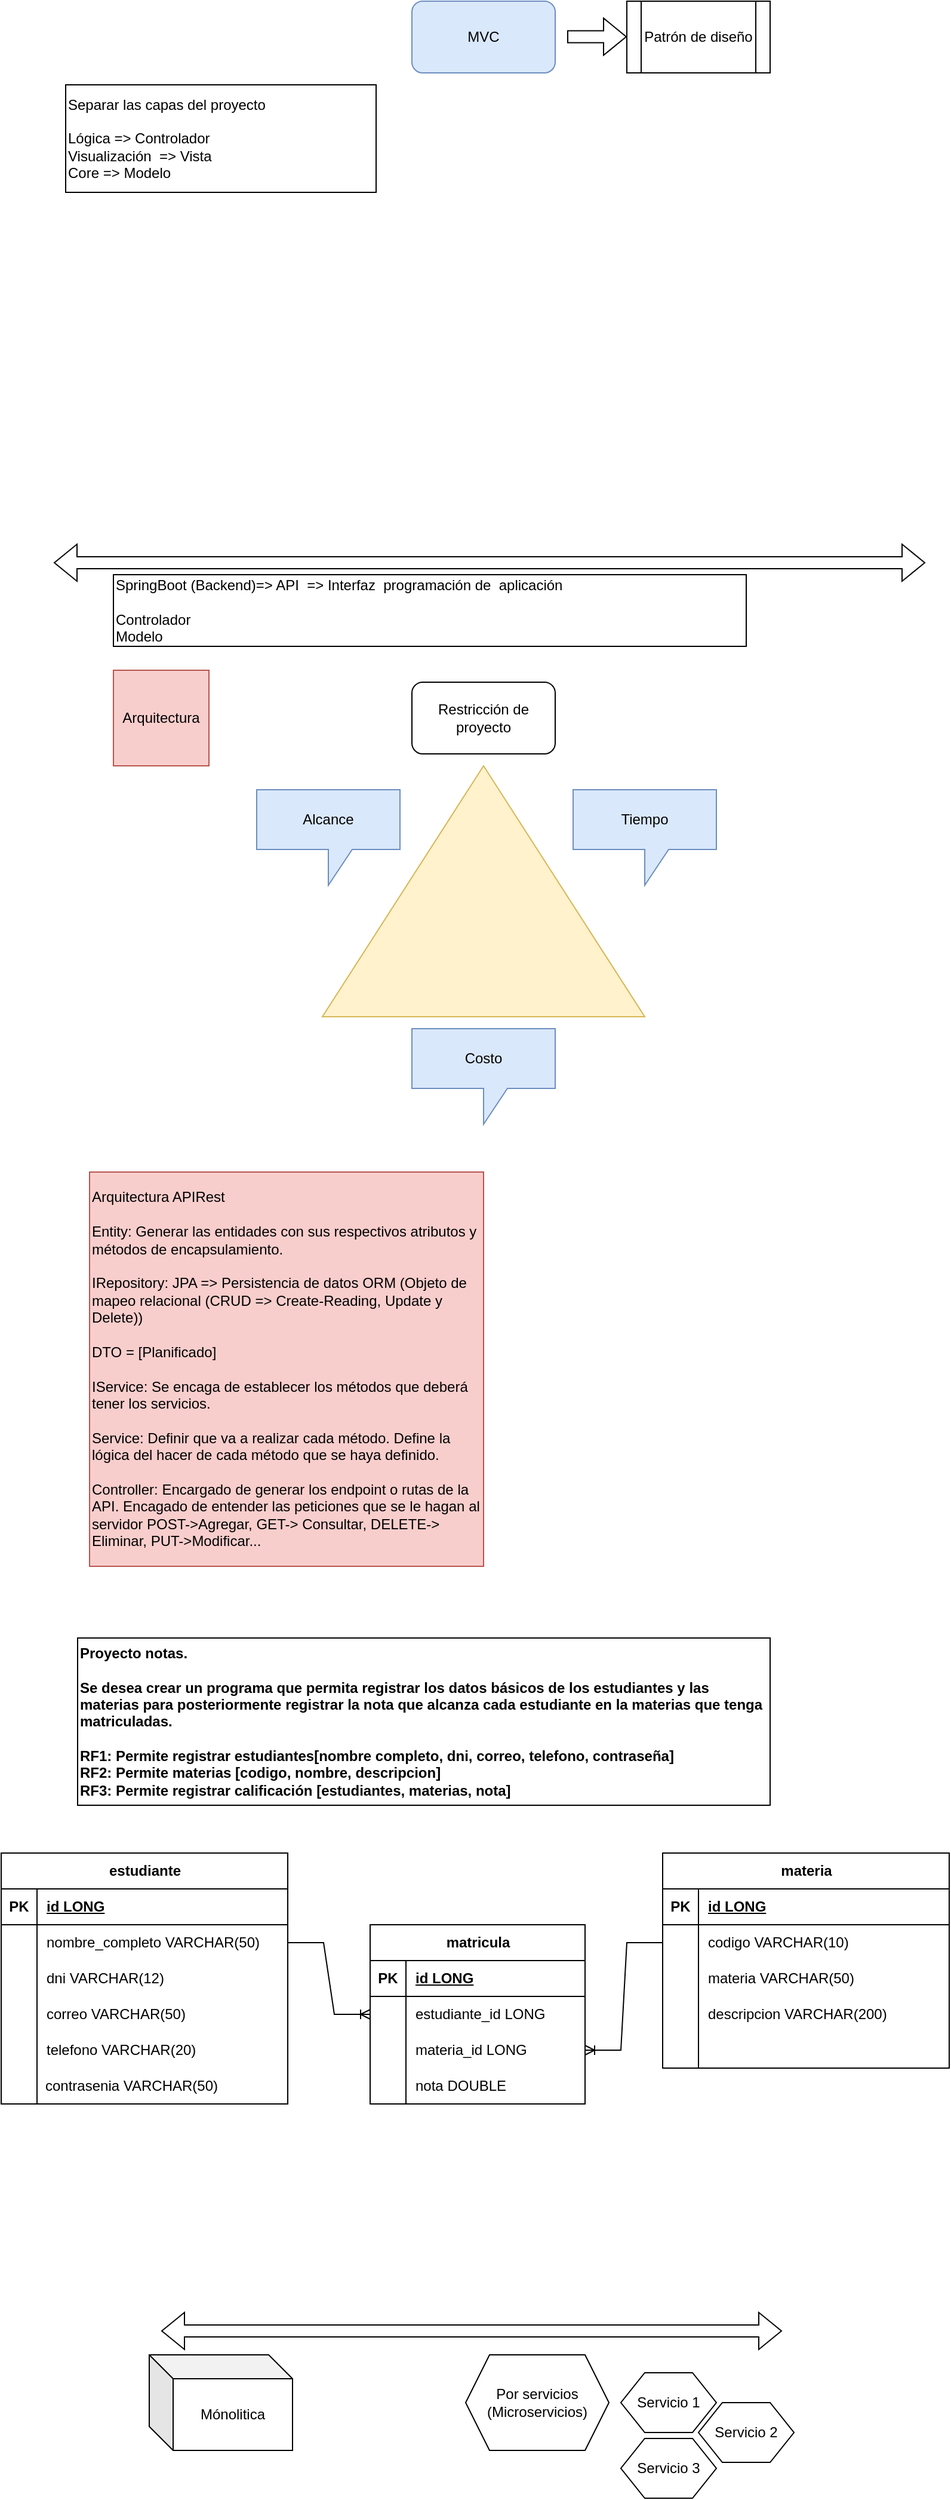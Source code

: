 <mxfile version="21.6.5" type="gitlab">
  <diagram name="Page-1" id="7lAIiiJx6JvmHaxcug1v">
    <mxGraphModel dx="1185" dy="425" grid="1" gridSize="10" guides="1" tooltips="1" connect="1" arrows="1" fold="1" page="1" pageScale="1" pageWidth="850" pageHeight="1100" math="0" shadow="0">
      <root>
        <mxCell id="0" />
        <mxCell id="1" parent="0" />
        <mxCell id="TRdgLWMIIoHeJco8LYhk-1" value="MVC" style="rounded=1;whiteSpace=wrap;html=1;fillColor=#dae8fc;strokeColor=#6c8ebf;" vertex="1" parent="1">
          <mxGeometry x="370" y="80" width="120" height="60" as="geometry" />
        </mxCell>
        <mxCell id="TRdgLWMIIoHeJco8LYhk-2" value="Patrón de diseño" style="shape=process;whiteSpace=wrap;html=1;backgroundOutline=1;" vertex="1" parent="1">
          <mxGeometry x="550" y="80" width="120" height="60" as="geometry" />
        </mxCell>
        <mxCell id="TRdgLWMIIoHeJco8LYhk-3" value="" style="shape=flexArrow;endArrow=classic;html=1;rounded=0;" edge="1" parent="1">
          <mxGeometry width="50" height="50" relative="1" as="geometry">
            <mxPoint x="500" y="109.71" as="sourcePoint" />
            <mxPoint x="550" y="109.71" as="targetPoint" />
          </mxGeometry>
        </mxCell>
        <mxCell id="TRdgLWMIIoHeJco8LYhk-4" value="Separar las capas del proyecto&lt;br&gt;&lt;br&gt;Lógica =&amp;gt; Controlador&lt;br&gt;Visualización&amp;nbsp; =&amp;gt; Vista&lt;br&gt;Core =&amp;gt; Modelo" style="rounded=0;whiteSpace=wrap;html=1;align=left;" vertex="1" parent="1">
          <mxGeometry x="80" y="150" width="260" height="90" as="geometry" />
        </mxCell>
        <mxCell id="TRdgLWMIIoHeJco8LYhk-5" value="" style="shape=image;verticalLabelPosition=bottom;labelBackgroundColor=default;verticalAlign=top;aspect=fixed;imageAspect=0;image=https://desarrolloweb.com/archivoimg/general/2758.jpg;" vertex="1" parent="1">
          <mxGeometry x="350" y="150" width="430" height="333.25" as="geometry" />
        </mxCell>
        <mxCell id="TRdgLWMIIoHeJco8LYhk-6" value="" style="shape=flexArrow;endArrow=classic;startArrow=classic;html=1;rounded=0;" edge="1" parent="1">
          <mxGeometry width="100" height="100" relative="1" as="geometry">
            <mxPoint x="70" y="550" as="sourcePoint" />
            <mxPoint x="800" y="550" as="targetPoint" />
          </mxGeometry>
        </mxCell>
        <mxCell id="TRdgLWMIIoHeJco8LYhk-7" value="&lt;div style=&quot;&quot;&gt;&lt;span style=&quot;background-color: initial;&quot;&gt;SpringBoot (Backend)=&amp;gt; API&amp;nbsp; =&amp;gt; Interfaz&amp;nbsp; programación de&amp;nbsp; aplicación&lt;/span&gt;&lt;/div&gt;&amp;nbsp;&lt;br&gt;Controlador&amp;nbsp;&lt;br&gt;Modelo" style="rounded=0;whiteSpace=wrap;html=1;align=left;" vertex="1" parent="1">
          <mxGeometry x="120" y="560" width="530" height="60" as="geometry" />
        </mxCell>
        <mxCell id="TRdgLWMIIoHeJco8LYhk-8" value="Arquitectura" style="whiteSpace=wrap;html=1;aspect=fixed;fillColor=#f8cecc;strokeColor=#b85450;" vertex="1" parent="1">
          <mxGeometry x="120" y="640" width="80" height="80" as="geometry" />
        </mxCell>
        <mxCell id="TRdgLWMIIoHeJco8LYhk-9" value="" style="triangle;whiteSpace=wrap;html=1;rotation=-90;fillColor=#fff2cc;strokeColor=#d6b656;" vertex="1" parent="1">
          <mxGeometry x="325" y="690" width="210" height="270" as="geometry" />
        </mxCell>
        <mxCell id="TRdgLWMIIoHeJco8LYhk-10" value="Tiempo" style="shape=callout;whiteSpace=wrap;html=1;perimeter=calloutPerimeter;fillColor=#dae8fc;strokeColor=#6c8ebf;" vertex="1" parent="1">
          <mxGeometry x="505" y="740" width="120" height="80" as="geometry" />
        </mxCell>
        <mxCell id="TRdgLWMIIoHeJco8LYhk-11" value="Costo" style="shape=callout;whiteSpace=wrap;html=1;perimeter=calloutPerimeter;fillColor=#dae8fc;strokeColor=#6c8ebf;" vertex="1" parent="1">
          <mxGeometry x="370" y="940" width="120" height="80" as="geometry" />
        </mxCell>
        <mxCell id="TRdgLWMIIoHeJco8LYhk-12" value="Alcance" style="shape=callout;whiteSpace=wrap;html=1;perimeter=calloutPerimeter;fillColor=#dae8fc;strokeColor=#6c8ebf;" vertex="1" parent="1">
          <mxGeometry x="240" y="740" width="120" height="80" as="geometry" />
        </mxCell>
        <mxCell id="TRdgLWMIIoHeJco8LYhk-13" value="Restricción de proyecto" style="rounded=1;whiteSpace=wrap;html=1;" vertex="1" parent="1">
          <mxGeometry x="370" y="650" width="120" height="60" as="geometry" />
        </mxCell>
        <mxCell id="TRdgLWMIIoHeJco8LYhk-14" value="Arquitectura APIRest&lt;br&gt;&lt;br&gt;Entity: Generar las entidades con sus respectivos atributos y métodos de encapsulamiento.&lt;br&gt;&lt;br&gt;IRepository: JPA =&amp;gt; Persistencia de datos ORM (Objeto de mapeo relacional (CRUD =&amp;gt; Create-Reading, Update y Delete))&lt;br&gt;&lt;br&gt;DTO = [Planificado]&lt;br&gt;&lt;br&gt;IService: Se encaga de establecer los métodos que deberá tener los servicios.&lt;br&gt;&lt;br&gt;Service: Definir que va a realizar cada método. Define la lógica del hacer de cada método que se haya definido.&lt;br&gt;&lt;br&gt;Controller: Encargado de generar los endpoint o rutas de la API. Encagado de entender las peticiones que se le hagan al servidor POST-&amp;gt;Agregar, GET-&amp;gt; Consultar, DELETE-&amp;gt; Eliminar, PUT-&amp;gt;Modificar..." style="whiteSpace=wrap;html=1;aspect=fixed;fillColor=#f8cecc;strokeColor=#b85450;align=left;" vertex="1" parent="1">
          <mxGeometry x="100" y="1060" width="330" height="330" as="geometry" />
        </mxCell>
        <mxCell id="TRdgLWMIIoHeJco8LYhk-15" value="" style="shape=flexArrow;endArrow=classic;startArrow=classic;html=1;rounded=0;" edge="1" parent="1">
          <mxGeometry width="100" height="100" relative="1" as="geometry">
            <mxPoint x="160" y="2030" as="sourcePoint" />
            <mxPoint x="680" y="2030" as="targetPoint" />
          </mxGeometry>
        </mxCell>
        <mxCell id="TRdgLWMIIoHeJco8LYhk-16" value="Mónolitica" style="shape=cube;whiteSpace=wrap;html=1;boundedLbl=1;backgroundOutline=1;darkOpacity=0.05;darkOpacity2=0.1;" vertex="1" parent="1">
          <mxGeometry x="150" y="2050" width="120" height="80" as="geometry" />
        </mxCell>
        <mxCell id="TRdgLWMIIoHeJco8LYhk-17" value="Por servicios&lt;br&gt;(Microservicios)" style="shape=hexagon;perimeter=hexagonPerimeter2;whiteSpace=wrap;html=1;fixedSize=1;" vertex="1" parent="1">
          <mxGeometry x="415" y="2050" width="120" height="80" as="geometry" />
        </mxCell>
        <mxCell id="TRdgLWMIIoHeJco8LYhk-18" value="Servicio 1" style="shape=hexagon;perimeter=hexagonPerimeter2;whiteSpace=wrap;html=1;fixedSize=1;" vertex="1" parent="1">
          <mxGeometry x="545" y="2065" width="80" height="50" as="geometry" />
        </mxCell>
        <mxCell id="TRdgLWMIIoHeJco8LYhk-19" value="Servicio 2" style="shape=hexagon;perimeter=hexagonPerimeter2;whiteSpace=wrap;html=1;fixedSize=1;" vertex="1" parent="1">
          <mxGeometry x="610" y="2090" width="80" height="50" as="geometry" />
        </mxCell>
        <mxCell id="TRdgLWMIIoHeJco8LYhk-20" value="Servicio 3" style="shape=hexagon;perimeter=hexagonPerimeter2;whiteSpace=wrap;html=1;fixedSize=1;" vertex="1" parent="1">
          <mxGeometry x="545" y="2120" width="80" height="50" as="geometry" />
        </mxCell>
        <mxCell id="TRdgLWMIIoHeJco8LYhk-21" value="&lt;div&gt;&lt;b&gt;Proyecto notas.&lt;/b&gt;&lt;/div&gt;&lt;div&gt;&lt;b&gt;&lt;br&gt;&lt;/b&gt;&lt;/div&gt;&lt;div&gt;&lt;b&gt;Se desea crear un programa que permita registrar los datos básicos de los estudiantes y las materias para posteriormente registrar la nota que alcanza cada estudiante en la materias que tenga matriculadas.&lt;/b&gt;&lt;/div&gt;&lt;div&gt;&lt;b&gt;&lt;br&gt;&lt;/b&gt;&lt;/div&gt;&lt;div&gt;&lt;b&gt;RF1: Permite registrar estudiantes[nombre completo, dni, correo, telefono, contraseña]&lt;/b&gt;&lt;/div&gt;&lt;div&gt;&lt;b&gt;RF2: Permite materias [codigo, nombre, descripcion]&lt;/b&gt;&lt;/div&gt;&lt;div&gt;&lt;b&gt;RF3: Permite registrar calificación [estudiantes, materias, nota]&amp;nbsp;&lt;/b&gt;&lt;/div&gt;" style="rounded=0;whiteSpace=wrap;html=1;align=left;" vertex="1" parent="1">
          <mxGeometry x="90" y="1450" width="580" height="140" as="geometry" />
        </mxCell>
        <mxCell id="TRdgLWMIIoHeJco8LYhk-22" value="estudiante" style="shape=table;startSize=30;container=1;collapsible=1;childLayout=tableLayout;fixedRows=1;rowLines=0;fontStyle=1;align=center;resizeLast=1;html=1;" vertex="1" parent="1">
          <mxGeometry x="26" y="1630" width="240" height="210" as="geometry" />
        </mxCell>
        <mxCell id="TRdgLWMIIoHeJco8LYhk-23" value="" style="shape=tableRow;horizontal=0;startSize=0;swimlaneHead=0;swimlaneBody=0;fillColor=none;collapsible=0;dropTarget=0;points=[[0,0.5],[1,0.5]];portConstraint=eastwest;top=0;left=0;right=0;bottom=1;" vertex="1" parent="TRdgLWMIIoHeJco8LYhk-22">
          <mxGeometry y="30" width="240" height="30" as="geometry" />
        </mxCell>
        <mxCell id="TRdgLWMIIoHeJco8LYhk-24" value="PK" style="shape=partialRectangle;connectable=0;fillColor=none;top=0;left=0;bottom=0;right=0;fontStyle=1;overflow=hidden;whiteSpace=wrap;html=1;" vertex="1" parent="TRdgLWMIIoHeJco8LYhk-23">
          <mxGeometry width="30" height="30" as="geometry">
            <mxRectangle width="30" height="30" as="alternateBounds" />
          </mxGeometry>
        </mxCell>
        <mxCell id="TRdgLWMIIoHeJco8LYhk-25" value="id&amp;nbsp;LONG" style="shape=partialRectangle;connectable=0;fillColor=none;top=0;left=0;bottom=0;right=0;align=left;spacingLeft=6;fontStyle=5;overflow=hidden;whiteSpace=wrap;html=1;" vertex="1" parent="TRdgLWMIIoHeJco8LYhk-23">
          <mxGeometry x="30" width="210" height="30" as="geometry">
            <mxRectangle width="210" height="30" as="alternateBounds" />
          </mxGeometry>
        </mxCell>
        <mxCell id="TRdgLWMIIoHeJco8LYhk-26" value="" style="shape=tableRow;horizontal=0;startSize=0;swimlaneHead=0;swimlaneBody=0;fillColor=none;collapsible=0;dropTarget=0;points=[[0,0.5],[1,0.5]];portConstraint=eastwest;top=0;left=0;right=0;bottom=0;" vertex="1" parent="TRdgLWMIIoHeJco8LYhk-22">
          <mxGeometry y="60" width="240" height="30" as="geometry" />
        </mxCell>
        <mxCell id="TRdgLWMIIoHeJco8LYhk-27" value="" style="shape=partialRectangle;connectable=0;fillColor=none;top=0;left=0;bottom=0;right=0;editable=1;overflow=hidden;whiteSpace=wrap;html=1;" vertex="1" parent="TRdgLWMIIoHeJco8LYhk-26">
          <mxGeometry width="30" height="30" as="geometry">
            <mxRectangle width="30" height="30" as="alternateBounds" />
          </mxGeometry>
        </mxCell>
        <mxCell id="TRdgLWMIIoHeJco8LYhk-28" value="nombre_completo VARCHAR(50)" style="shape=partialRectangle;connectable=0;fillColor=none;top=0;left=0;bottom=0;right=0;align=left;spacingLeft=6;overflow=hidden;whiteSpace=wrap;html=1;" vertex="1" parent="TRdgLWMIIoHeJco8LYhk-26">
          <mxGeometry x="30" width="210" height="30" as="geometry">
            <mxRectangle width="210" height="30" as="alternateBounds" />
          </mxGeometry>
        </mxCell>
        <mxCell id="TRdgLWMIIoHeJco8LYhk-29" value="" style="shape=tableRow;horizontal=0;startSize=0;swimlaneHead=0;swimlaneBody=0;fillColor=none;collapsible=0;dropTarget=0;points=[[0,0.5],[1,0.5]];portConstraint=eastwest;top=0;left=0;right=0;bottom=0;" vertex="1" parent="TRdgLWMIIoHeJco8LYhk-22">
          <mxGeometry y="90" width="240" height="30" as="geometry" />
        </mxCell>
        <mxCell id="TRdgLWMIIoHeJco8LYhk-30" value="" style="shape=partialRectangle;connectable=0;fillColor=none;top=0;left=0;bottom=0;right=0;editable=1;overflow=hidden;whiteSpace=wrap;html=1;" vertex="1" parent="TRdgLWMIIoHeJco8LYhk-29">
          <mxGeometry width="30" height="30" as="geometry">
            <mxRectangle width="30" height="30" as="alternateBounds" />
          </mxGeometry>
        </mxCell>
        <mxCell id="TRdgLWMIIoHeJco8LYhk-31" value="dni VARCHAR(12)" style="shape=partialRectangle;connectable=0;fillColor=none;top=0;left=0;bottom=0;right=0;align=left;spacingLeft=6;overflow=hidden;whiteSpace=wrap;html=1;" vertex="1" parent="TRdgLWMIIoHeJco8LYhk-29">
          <mxGeometry x="30" width="210" height="30" as="geometry">
            <mxRectangle width="210" height="30" as="alternateBounds" />
          </mxGeometry>
        </mxCell>
        <mxCell id="TRdgLWMIIoHeJco8LYhk-32" value="" style="shape=tableRow;horizontal=0;startSize=0;swimlaneHead=0;swimlaneBody=0;fillColor=none;collapsible=0;dropTarget=0;points=[[0,0.5],[1,0.5]];portConstraint=eastwest;top=0;left=0;right=0;bottom=0;" vertex="1" parent="TRdgLWMIIoHeJco8LYhk-22">
          <mxGeometry y="120" width="240" height="30" as="geometry" />
        </mxCell>
        <mxCell id="TRdgLWMIIoHeJco8LYhk-33" value="" style="shape=partialRectangle;connectable=0;fillColor=none;top=0;left=0;bottom=0;right=0;editable=1;overflow=hidden;whiteSpace=wrap;html=1;" vertex="1" parent="TRdgLWMIIoHeJco8LYhk-32">
          <mxGeometry width="30" height="30" as="geometry">
            <mxRectangle width="30" height="30" as="alternateBounds" />
          </mxGeometry>
        </mxCell>
        <mxCell id="TRdgLWMIIoHeJco8LYhk-34" value="correo VARCHAR(50)" style="shape=partialRectangle;connectable=0;fillColor=none;top=0;left=0;bottom=0;right=0;align=left;spacingLeft=6;overflow=hidden;whiteSpace=wrap;html=1;" vertex="1" parent="TRdgLWMIIoHeJco8LYhk-32">
          <mxGeometry x="30" width="210" height="30" as="geometry">
            <mxRectangle width="210" height="30" as="alternateBounds" />
          </mxGeometry>
        </mxCell>
        <mxCell id="TRdgLWMIIoHeJco8LYhk-35" value="" style="shape=tableRow;horizontal=0;startSize=0;swimlaneHead=0;swimlaneBody=0;fillColor=none;collapsible=0;dropTarget=0;points=[[0,0.5],[1,0.5]];portConstraint=eastwest;top=0;left=0;right=0;bottom=0;" vertex="1" parent="TRdgLWMIIoHeJco8LYhk-22">
          <mxGeometry y="150" width="240" height="30" as="geometry" />
        </mxCell>
        <mxCell id="TRdgLWMIIoHeJco8LYhk-36" value="" style="shape=partialRectangle;connectable=0;fillColor=none;top=0;left=0;bottom=0;right=0;editable=1;overflow=hidden;whiteSpace=wrap;html=1;" vertex="1" parent="TRdgLWMIIoHeJco8LYhk-35">
          <mxGeometry width="30" height="30" as="geometry">
            <mxRectangle width="30" height="30" as="alternateBounds" />
          </mxGeometry>
        </mxCell>
        <mxCell id="TRdgLWMIIoHeJco8LYhk-37" value="telefono VARCHAR(20)" style="shape=partialRectangle;connectable=0;fillColor=none;top=0;left=0;bottom=0;right=0;align=left;spacingLeft=6;overflow=hidden;whiteSpace=wrap;html=1;" vertex="1" parent="TRdgLWMIIoHeJco8LYhk-35">
          <mxGeometry x="30" width="210" height="30" as="geometry">
            <mxRectangle width="210" height="30" as="alternateBounds" />
          </mxGeometry>
        </mxCell>
        <mxCell id="TRdgLWMIIoHeJco8LYhk-38" value="" style="shape=tableRow;horizontal=0;startSize=0;swimlaneHead=0;swimlaneBody=0;fillColor=none;collapsible=0;dropTarget=0;points=[[0,0.5],[1,0.5]];portConstraint=eastwest;top=0;left=0;right=0;bottom=0;" vertex="1" parent="TRdgLWMIIoHeJco8LYhk-22">
          <mxGeometry y="180" width="240" height="30" as="geometry" />
        </mxCell>
        <mxCell id="TRdgLWMIIoHeJco8LYhk-39" value="" style="shape=partialRectangle;connectable=0;fillColor=none;top=0;left=0;bottom=0;right=0;editable=1;overflow=hidden;whiteSpace=wrap;html=1;" vertex="1" parent="TRdgLWMIIoHeJco8LYhk-38">
          <mxGeometry width="30" height="30" as="geometry">
            <mxRectangle width="30" height="30" as="alternateBounds" />
          </mxGeometry>
        </mxCell>
        <mxCell id="TRdgLWMIIoHeJco8LYhk-40" value="" style="shape=partialRectangle;connectable=0;fillColor=none;top=0;left=0;bottom=0;right=0;align=left;spacingLeft=6;overflow=hidden;whiteSpace=wrap;html=1;" vertex="1" parent="TRdgLWMIIoHeJco8LYhk-38">
          <mxGeometry x="30" width="210" height="30" as="geometry">
            <mxRectangle width="210" height="30" as="alternateBounds" />
          </mxGeometry>
        </mxCell>
        <mxCell id="TRdgLWMIIoHeJco8LYhk-44" value="contrasenia VARCHAR(50)" style="shape=partialRectangle;connectable=0;fillColor=none;top=0;left=0;bottom=0;right=0;align=left;spacingLeft=6;overflow=hidden;whiteSpace=wrap;html=1;" vertex="1" parent="1">
          <mxGeometry x="55" y="1810" width="210" height="30" as="geometry">
            <mxRectangle width="210" height="30" as="alternateBounds" />
          </mxGeometry>
        </mxCell>
        <mxCell id="TRdgLWMIIoHeJco8LYhk-45" value="materia" style="shape=table;startSize=30;container=1;collapsible=1;childLayout=tableLayout;fixedRows=1;rowLines=0;fontStyle=1;align=center;resizeLast=1;html=1;" vertex="1" parent="1">
          <mxGeometry x="580" y="1630" width="240" height="180" as="geometry" />
        </mxCell>
        <mxCell id="TRdgLWMIIoHeJco8LYhk-46" value="" style="shape=tableRow;horizontal=0;startSize=0;swimlaneHead=0;swimlaneBody=0;fillColor=none;collapsible=0;dropTarget=0;points=[[0,0.5],[1,0.5]];portConstraint=eastwest;top=0;left=0;right=0;bottom=1;" vertex="1" parent="TRdgLWMIIoHeJco8LYhk-45">
          <mxGeometry y="30" width="240" height="30" as="geometry" />
        </mxCell>
        <mxCell id="TRdgLWMIIoHeJco8LYhk-47" value="PK" style="shape=partialRectangle;connectable=0;fillColor=none;top=0;left=0;bottom=0;right=0;fontStyle=1;overflow=hidden;whiteSpace=wrap;html=1;" vertex="1" parent="TRdgLWMIIoHeJco8LYhk-46">
          <mxGeometry width="30" height="30" as="geometry">
            <mxRectangle width="30" height="30" as="alternateBounds" />
          </mxGeometry>
        </mxCell>
        <mxCell id="TRdgLWMIIoHeJco8LYhk-48" value="id LONG" style="shape=partialRectangle;connectable=0;fillColor=none;top=0;left=0;bottom=0;right=0;align=left;spacingLeft=6;fontStyle=5;overflow=hidden;whiteSpace=wrap;html=1;" vertex="1" parent="TRdgLWMIIoHeJco8LYhk-46">
          <mxGeometry x="30" width="210" height="30" as="geometry">
            <mxRectangle width="210" height="30" as="alternateBounds" />
          </mxGeometry>
        </mxCell>
        <mxCell id="TRdgLWMIIoHeJco8LYhk-49" value="" style="shape=tableRow;horizontal=0;startSize=0;swimlaneHead=0;swimlaneBody=0;fillColor=none;collapsible=0;dropTarget=0;points=[[0,0.5],[1,0.5]];portConstraint=eastwest;top=0;left=0;right=0;bottom=0;" vertex="1" parent="TRdgLWMIIoHeJco8LYhk-45">
          <mxGeometry y="60" width="240" height="30" as="geometry" />
        </mxCell>
        <mxCell id="TRdgLWMIIoHeJco8LYhk-50" value="" style="shape=partialRectangle;connectable=0;fillColor=none;top=0;left=0;bottom=0;right=0;editable=1;overflow=hidden;whiteSpace=wrap;html=1;" vertex="1" parent="TRdgLWMIIoHeJco8LYhk-49">
          <mxGeometry width="30" height="30" as="geometry">
            <mxRectangle width="30" height="30" as="alternateBounds" />
          </mxGeometry>
        </mxCell>
        <mxCell id="TRdgLWMIIoHeJco8LYhk-51" value="codigo VARCHAR(10)" style="shape=partialRectangle;connectable=0;fillColor=none;top=0;left=0;bottom=0;right=0;align=left;spacingLeft=6;overflow=hidden;whiteSpace=wrap;html=1;" vertex="1" parent="TRdgLWMIIoHeJco8LYhk-49">
          <mxGeometry x="30" width="210" height="30" as="geometry">
            <mxRectangle width="210" height="30" as="alternateBounds" />
          </mxGeometry>
        </mxCell>
        <mxCell id="TRdgLWMIIoHeJco8LYhk-52" value="" style="shape=tableRow;horizontal=0;startSize=0;swimlaneHead=0;swimlaneBody=0;fillColor=none;collapsible=0;dropTarget=0;points=[[0,0.5],[1,0.5]];portConstraint=eastwest;top=0;left=0;right=0;bottom=0;" vertex="1" parent="TRdgLWMIIoHeJco8LYhk-45">
          <mxGeometry y="90" width="240" height="30" as="geometry" />
        </mxCell>
        <mxCell id="TRdgLWMIIoHeJco8LYhk-53" value="" style="shape=partialRectangle;connectable=0;fillColor=none;top=0;left=0;bottom=0;right=0;editable=1;overflow=hidden;whiteSpace=wrap;html=1;" vertex="1" parent="TRdgLWMIIoHeJco8LYhk-52">
          <mxGeometry width="30" height="30" as="geometry">
            <mxRectangle width="30" height="30" as="alternateBounds" />
          </mxGeometry>
        </mxCell>
        <mxCell id="TRdgLWMIIoHeJco8LYhk-54" value="materia VARCHAR(50)" style="shape=partialRectangle;connectable=0;fillColor=none;top=0;left=0;bottom=0;right=0;align=left;spacingLeft=6;overflow=hidden;whiteSpace=wrap;html=1;" vertex="1" parent="TRdgLWMIIoHeJco8LYhk-52">
          <mxGeometry x="30" width="210" height="30" as="geometry">
            <mxRectangle width="210" height="30" as="alternateBounds" />
          </mxGeometry>
        </mxCell>
        <mxCell id="TRdgLWMIIoHeJco8LYhk-55" value="" style="shape=tableRow;horizontal=0;startSize=0;swimlaneHead=0;swimlaneBody=0;fillColor=none;collapsible=0;dropTarget=0;points=[[0,0.5],[1,0.5]];portConstraint=eastwest;top=0;left=0;right=0;bottom=0;" vertex="1" parent="TRdgLWMIIoHeJco8LYhk-45">
          <mxGeometry y="120" width="240" height="30" as="geometry" />
        </mxCell>
        <mxCell id="TRdgLWMIIoHeJco8LYhk-56" value="" style="shape=partialRectangle;connectable=0;fillColor=none;top=0;left=0;bottom=0;right=0;editable=1;overflow=hidden;whiteSpace=wrap;html=1;" vertex="1" parent="TRdgLWMIIoHeJco8LYhk-55">
          <mxGeometry width="30" height="30" as="geometry">
            <mxRectangle width="30" height="30" as="alternateBounds" />
          </mxGeometry>
        </mxCell>
        <mxCell id="TRdgLWMIIoHeJco8LYhk-57" value="descripcion VARCHAR(200)" style="shape=partialRectangle;connectable=0;fillColor=none;top=0;left=0;bottom=0;right=0;align=left;spacingLeft=6;overflow=hidden;whiteSpace=wrap;html=1;" vertex="1" parent="TRdgLWMIIoHeJco8LYhk-55">
          <mxGeometry x="30" width="210" height="30" as="geometry">
            <mxRectangle width="210" height="30" as="alternateBounds" />
          </mxGeometry>
        </mxCell>
        <mxCell id="TRdgLWMIIoHeJco8LYhk-61" value="" style="shape=tableRow;horizontal=0;startSize=0;swimlaneHead=0;swimlaneBody=0;fillColor=none;collapsible=0;dropTarget=0;points=[[0,0.5],[1,0.5]];portConstraint=eastwest;top=0;left=0;right=0;bottom=0;" vertex="1" parent="TRdgLWMIIoHeJco8LYhk-45">
          <mxGeometry y="150" width="240" height="30" as="geometry" />
        </mxCell>
        <mxCell id="TRdgLWMIIoHeJco8LYhk-62" value="" style="shape=partialRectangle;connectable=0;fillColor=none;top=0;left=0;bottom=0;right=0;editable=1;overflow=hidden;whiteSpace=wrap;html=1;" vertex="1" parent="TRdgLWMIIoHeJco8LYhk-61">
          <mxGeometry width="30" height="30" as="geometry">
            <mxRectangle width="30" height="30" as="alternateBounds" />
          </mxGeometry>
        </mxCell>
        <mxCell id="TRdgLWMIIoHeJco8LYhk-63" value="" style="shape=partialRectangle;connectable=0;fillColor=none;top=0;left=0;bottom=0;right=0;align=left;spacingLeft=6;overflow=hidden;whiteSpace=wrap;html=1;" vertex="1" parent="TRdgLWMIIoHeJco8LYhk-61">
          <mxGeometry x="30" width="210" height="30" as="geometry">
            <mxRectangle width="210" height="30" as="alternateBounds" />
          </mxGeometry>
        </mxCell>
        <mxCell id="TRdgLWMIIoHeJco8LYhk-70" value="matricula" style="shape=table;startSize=30;container=1;collapsible=1;childLayout=tableLayout;fixedRows=1;rowLines=0;fontStyle=1;align=center;resizeLast=1;html=1;" vertex="1" parent="1">
          <mxGeometry x="335" y="1690" width="180" height="150" as="geometry" />
        </mxCell>
        <mxCell id="TRdgLWMIIoHeJco8LYhk-71" value="" style="shape=tableRow;horizontal=0;startSize=0;swimlaneHead=0;swimlaneBody=0;fillColor=none;collapsible=0;dropTarget=0;points=[[0,0.5],[1,0.5]];portConstraint=eastwest;top=0;left=0;right=0;bottom=1;" vertex="1" parent="TRdgLWMIIoHeJco8LYhk-70">
          <mxGeometry y="30" width="180" height="30" as="geometry" />
        </mxCell>
        <mxCell id="TRdgLWMIIoHeJco8LYhk-72" value="PK" style="shape=partialRectangle;connectable=0;fillColor=none;top=0;left=0;bottom=0;right=0;fontStyle=1;overflow=hidden;whiteSpace=wrap;html=1;" vertex="1" parent="TRdgLWMIIoHeJco8LYhk-71">
          <mxGeometry width="30" height="30" as="geometry">
            <mxRectangle width="30" height="30" as="alternateBounds" />
          </mxGeometry>
        </mxCell>
        <mxCell id="TRdgLWMIIoHeJco8LYhk-73" value="id LONG" style="shape=partialRectangle;connectable=0;fillColor=none;top=0;left=0;bottom=0;right=0;align=left;spacingLeft=6;fontStyle=5;overflow=hidden;whiteSpace=wrap;html=1;" vertex="1" parent="TRdgLWMIIoHeJco8LYhk-71">
          <mxGeometry x="30" width="150" height="30" as="geometry">
            <mxRectangle width="150" height="30" as="alternateBounds" />
          </mxGeometry>
        </mxCell>
        <mxCell id="TRdgLWMIIoHeJco8LYhk-74" value="" style="shape=tableRow;horizontal=0;startSize=0;swimlaneHead=0;swimlaneBody=0;fillColor=none;collapsible=0;dropTarget=0;points=[[0,0.5],[1,0.5]];portConstraint=eastwest;top=0;left=0;right=0;bottom=0;" vertex="1" parent="TRdgLWMIIoHeJco8LYhk-70">
          <mxGeometry y="60" width="180" height="30" as="geometry" />
        </mxCell>
        <mxCell id="TRdgLWMIIoHeJco8LYhk-75" value="" style="shape=partialRectangle;connectable=0;fillColor=none;top=0;left=0;bottom=0;right=0;editable=1;overflow=hidden;whiteSpace=wrap;html=1;" vertex="1" parent="TRdgLWMIIoHeJco8LYhk-74">
          <mxGeometry width="30" height="30" as="geometry">
            <mxRectangle width="30" height="30" as="alternateBounds" />
          </mxGeometry>
        </mxCell>
        <mxCell id="TRdgLWMIIoHeJco8LYhk-76" value="estudiante_id LONG" style="shape=partialRectangle;connectable=0;fillColor=none;top=0;left=0;bottom=0;right=0;align=left;spacingLeft=6;overflow=hidden;whiteSpace=wrap;html=1;" vertex="1" parent="TRdgLWMIIoHeJco8LYhk-74">
          <mxGeometry x="30" width="150" height="30" as="geometry">
            <mxRectangle width="150" height="30" as="alternateBounds" />
          </mxGeometry>
        </mxCell>
        <mxCell id="TRdgLWMIIoHeJco8LYhk-77" value="" style="shape=tableRow;horizontal=0;startSize=0;swimlaneHead=0;swimlaneBody=0;fillColor=none;collapsible=0;dropTarget=0;points=[[0,0.5],[1,0.5]];portConstraint=eastwest;top=0;left=0;right=0;bottom=0;" vertex="1" parent="TRdgLWMIIoHeJco8LYhk-70">
          <mxGeometry y="90" width="180" height="30" as="geometry" />
        </mxCell>
        <mxCell id="TRdgLWMIIoHeJco8LYhk-78" value="" style="shape=partialRectangle;connectable=0;fillColor=none;top=0;left=0;bottom=0;right=0;editable=1;overflow=hidden;whiteSpace=wrap;html=1;" vertex="1" parent="TRdgLWMIIoHeJco8LYhk-77">
          <mxGeometry width="30" height="30" as="geometry">
            <mxRectangle width="30" height="30" as="alternateBounds" />
          </mxGeometry>
        </mxCell>
        <mxCell id="TRdgLWMIIoHeJco8LYhk-79" value="materia_id LONG" style="shape=partialRectangle;connectable=0;fillColor=none;top=0;left=0;bottom=0;right=0;align=left;spacingLeft=6;overflow=hidden;whiteSpace=wrap;html=1;" vertex="1" parent="TRdgLWMIIoHeJco8LYhk-77">
          <mxGeometry x="30" width="150" height="30" as="geometry">
            <mxRectangle width="150" height="30" as="alternateBounds" />
          </mxGeometry>
        </mxCell>
        <mxCell id="TRdgLWMIIoHeJco8LYhk-93" value="" style="shape=tableRow;horizontal=0;startSize=0;swimlaneHead=0;swimlaneBody=0;fillColor=none;collapsible=0;dropTarget=0;points=[[0,0.5],[1,0.5]];portConstraint=eastwest;top=0;left=0;right=0;bottom=0;" vertex="1" parent="TRdgLWMIIoHeJco8LYhk-70">
          <mxGeometry y="120" width="180" height="30" as="geometry" />
        </mxCell>
        <mxCell id="TRdgLWMIIoHeJco8LYhk-94" value="" style="shape=partialRectangle;connectable=0;fillColor=none;top=0;left=0;bottom=0;right=0;editable=1;overflow=hidden;whiteSpace=wrap;html=1;" vertex="1" parent="TRdgLWMIIoHeJco8LYhk-93">
          <mxGeometry width="30" height="30" as="geometry">
            <mxRectangle width="30" height="30" as="alternateBounds" />
          </mxGeometry>
        </mxCell>
        <mxCell id="TRdgLWMIIoHeJco8LYhk-95" value="nota DOUBLE" style="shape=partialRectangle;connectable=0;fillColor=none;top=0;left=0;bottom=0;right=0;align=left;spacingLeft=6;overflow=hidden;whiteSpace=wrap;html=1;" vertex="1" parent="TRdgLWMIIoHeJco8LYhk-93">
          <mxGeometry x="30" width="150" height="30" as="geometry">
            <mxRectangle width="150" height="30" as="alternateBounds" />
          </mxGeometry>
        </mxCell>
        <mxCell id="TRdgLWMIIoHeJco8LYhk-83" value="" style="edgeStyle=entityRelationEdgeStyle;fontSize=12;html=1;endArrow=ERoneToMany;rounded=0;exitX=0;exitY=0.5;exitDx=0;exitDy=0;" edge="1" parent="1" source="TRdgLWMIIoHeJco8LYhk-49" target="TRdgLWMIIoHeJco8LYhk-77">
          <mxGeometry width="100" height="100" relative="1" as="geometry">
            <mxPoint x="480" y="1840" as="sourcePoint" />
            <mxPoint x="580" y="1740" as="targetPoint" />
          </mxGeometry>
        </mxCell>
        <mxCell id="TRdgLWMIIoHeJco8LYhk-84" value="" style="edgeStyle=entityRelationEdgeStyle;fontSize=12;html=1;endArrow=ERoneToMany;rounded=0;entryX=0;entryY=0.5;entryDx=0;entryDy=0;exitX=1;exitY=0.5;exitDx=0;exitDy=0;" edge="1" parent="1" source="TRdgLWMIIoHeJco8LYhk-26" target="TRdgLWMIIoHeJco8LYhk-74">
          <mxGeometry width="100" height="100" relative="1" as="geometry">
            <mxPoint x="480" y="1840" as="sourcePoint" />
            <mxPoint x="580" y="1740" as="targetPoint" />
          </mxGeometry>
        </mxCell>
      </root>
    </mxGraphModel>
  </diagram>
</mxfile>
